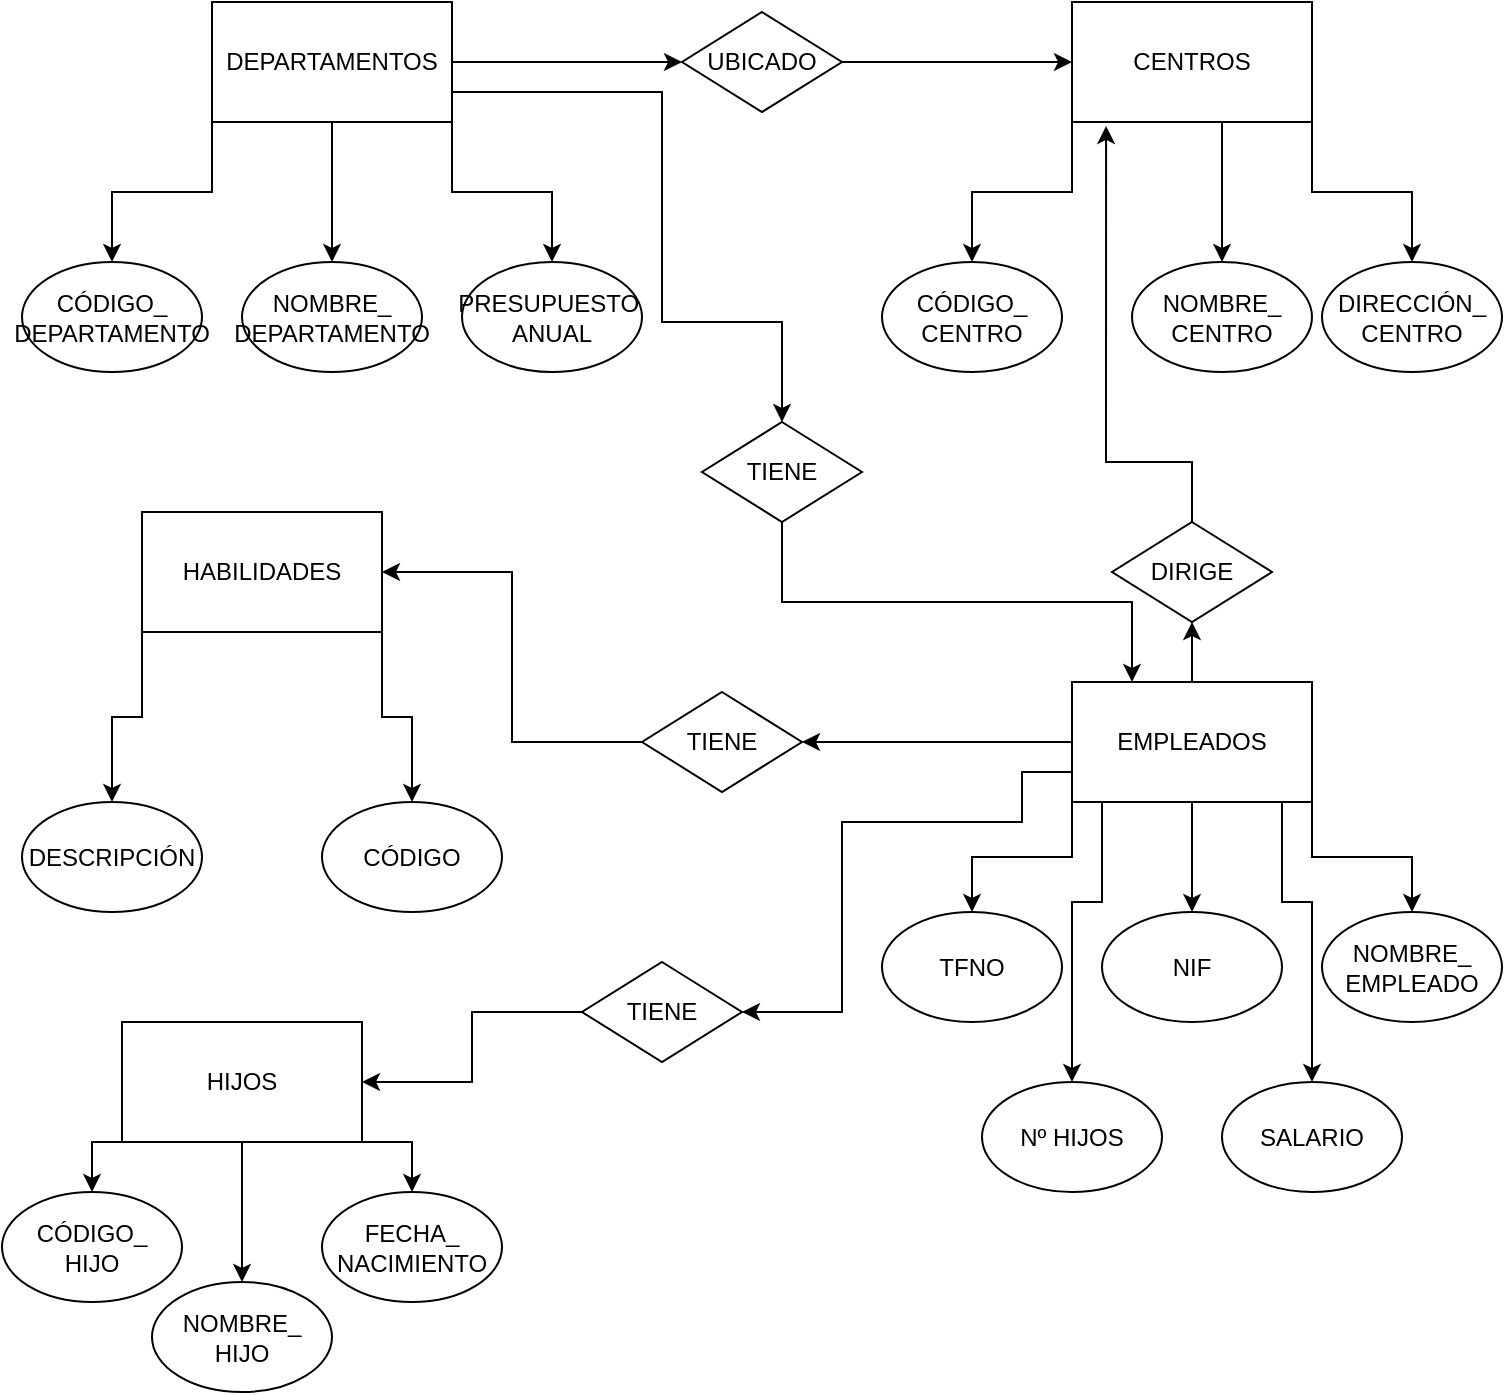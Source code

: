 <mxfile version="24.7.16">
  <diagram name="Página-1" id="6nnwO9a1-DeHxxmLDIXC">
    <mxGraphModel dx="1434" dy="746" grid="1" gridSize="10" guides="1" tooltips="1" connect="1" arrows="1" fold="1" page="1" pageScale="1" pageWidth="827" pageHeight="1169" math="0" shadow="0">
      <root>
        <mxCell id="0" />
        <mxCell id="1" parent="0" />
        <mxCell id="WlBfpteR9ME0M3st5vMV-5" style="edgeStyle=orthogonalEdgeStyle;rounded=0;orthogonalLoop=1;jettySize=auto;html=1;exitX=0;exitY=1;exitDx=0;exitDy=0;entryX=0.5;entryY=0;entryDx=0;entryDy=0;" edge="1" parent="1" source="WlBfpteR9ME0M3st5vMV-1" target="WlBfpteR9ME0M3st5vMV-2">
          <mxGeometry relative="1" as="geometry" />
        </mxCell>
        <mxCell id="WlBfpteR9ME0M3st5vMV-6" style="edgeStyle=orthogonalEdgeStyle;rounded=0;orthogonalLoop=1;jettySize=auto;html=1;exitX=0.5;exitY=1;exitDx=0;exitDy=0;" edge="1" parent="1" source="WlBfpteR9ME0M3st5vMV-1" target="WlBfpteR9ME0M3st5vMV-3">
          <mxGeometry relative="1" as="geometry" />
        </mxCell>
        <mxCell id="WlBfpteR9ME0M3st5vMV-7" style="edgeStyle=orthogonalEdgeStyle;rounded=0;orthogonalLoop=1;jettySize=auto;html=1;exitX=1;exitY=1;exitDx=0;exitDy=0;entryX=0.5;entryY=0;entryDx=0;entryDy=0;" edge="1" parent="1" source="WlBfpteR9ME0M3st5vMV-1" target="WlBfpteR9ME0M3st5vMV-4">
          <mxGeometry relative="1" as="geometry" />
        </mxCell>
        <mxCell id="WlBfpteR9ME0M3st5vMV-18" style="edgeStyle=orthogonalEdgeStyle;rounded=0;orthogonalLoop=1;jettySize=auto;html=1;entryX=0;entryY=0.5;entryDx=0;entryDy=0;" edge="1" parent="1" source="WlBfpteR9ME0M3st5vMV-1" target="WlBfpteR9ME0M3st5vMV-17">
          <mxGeometry relative="1" as="geometry" />
        </mxCell>
        <mxCell id="WlBfpteR9ME0M3st5vMV-30" style="edgeStyle=orthogonalEdgeStyle;rounded=0;orthogonalLoop=1;jettySize=auto;html=1;exitX=1;exitY=0.75;exitDx=0;exitDy=0;entryX=0.5;entryY=0;entryDx=0;entryDy=0;" edge="1" parent="1" source="WlBfpteR9ME0M3st5vMV-1" target="WlBfpteR9ME0M3st5vMV-29">
          <mxGeometry relative="1" as="geometry">
            <Array as="points">
              <mxPoint x="350" y="175" />
              <mxPoint x="350" y="290" />
              <mxPoint x="410" y="290" />
            </Array>
          </mxGeometry>
        </mxCell>
        <mxCell id="WlBfpteR9ME0M3st5vMV-1" value="DEPARTAMENTOS" style="rounded=0;whiteSpace=wrap;html=1;" vertex="1" parent="1">
          <mxGeometry x="125" y="130" width="120" height="60" as="geometry" />
        </mxCell>
        <mxCell id="WlBfpteR9ME0M3st5vMV-2" value="CÓDIGO_&lt;div&gt;DEPARTAMENTO&lt;/div&gt;" style="ellipse;whiteSpace=wrap;html=1;" vertex="1" parent="1">
          <mxGeometry x="30" y="260" width="90" height="55" as="geometry" />
        </mxCell>
        <mxCell id="WlBfpteR9ME0M3st5vMV-3" value="NOMBRE_&lt;div&gt;DEPARTAMENTO&lt;/div&gt;" style="ellipse;whiteSpace=wrap;html=1;" vertex="1" parent="1">
          <mxGeometry x="140" y="260" width="90" height="55" as="geometry" />
        </mxCell>
        <mxCell id="WlBfpteR9ME0M3st5vMV-4" value="PRESUPUESTO&amp;nbsp;&lt;div&gt;ANUAL&lt;/div&gt;" style="ellipse;whiteSpace=wrap;html=1;" vertex="1" parent="1">
          <mxGeometry x="250" y="260" width="90" height="55" as="geometry" />
        </mxCell>
        <mxCell id="WlBfpteR9ME0M3st5vMV-9" value="&lt;b style=&quot;font-weight:normal;&quot; id=&quot;docs-internal-guid-b93b61fd-7fff-f55d-0fdc-ce7259359488&quot;&gt;&lt;span&gt;&amp;nbsp;&lt;/span&gt;&lt;/b&gt;" style="text;whiteSpace=wrap;html=1;" vertex="1" parent="1">
          <mxGeometry x="330" y="380" width="40" height="40" as="geometry" />
        </mxCell>
        <mxCell id="WlBfpteR9ME0M3st5vMV-10" style="edgeStyle=orthogonalEdgeStyle;rounded=0;orthogonalLoop=1;jettySize=auto;html=1;exitX=0;exitY=1;exitDx=0;exitDy=0;entryX=0.5;entryY=0;entryDx=0;entryDy=0;" edge="1" parent="1" source="WlBfpteR9ME0M3st5vMV-13" target="WlBfpteR9ME0M3st5vMV-14">
          <mxGeometry relative="1" as="geometry" />
        </mxCell>
        <mxCell id="WlBfpteR9ME0M3st5vMV-11" style="edgeStyle=orthogonalEdgeStyle;rounded=0;orthogonalLoop=1;jettySize=auto;html=1;exitX=0.5;exitY=1;exitDx=0;exitDy=0;" edge="1" parent="1" source="WlBfpteR9ME0M3st5vMV-13" target="WlBfpteR9ME0M3st5vMV-15">
          <mxGeometry relative="1" as="geometry">
            <Array as="points">
              <mxPoint x="630" y="190" />
            </Array>
          </mxGeometry>
        </mxCell>
        <mxCell id="WlBfpteR9ME0M3st5vMV-12" style="edgeStyle=orthogonalEdgeStyle;rounded=0;orthogonalLoop=1;jettySize=auto;html=1;exitX=1;exitY=1;exitDx=0;exitDy=0;entryX=0.5;entryY=0;entryDx=0;entryDy=0;" edge="1" parent="1" source="WlBfpteR9ME0M3st5vMV-13" target="WlBfpteR9ME0M3st5vMV-16">
          <mxGeometry relative="1" as="geometry" />
        </mxCell>
        <mxCell id="WlBfpteR9ME0M3st5vMV-13" value="CENTROS" style="rounded=0;whiteSpace=wrap;html=1;" vertex="1" parent="1">
          <mxGeometry x="555" y="130" width="120" height="60" as="geometry" />
        </mxCell>
        <mxCell id="WlBfpteR9ME0M3st5vMV-14" value="CÓDIGO_&lt;div&gt;CENTRO&lt;/div&gt;" style="ellipse;whiteSpace=wrap;html=1;" vertex="1" parent="1">
          <mxGeometry x="460" y="260" width="90" height="55" as="geometry" />
        </mxCell>
        <mxCell id="WlBfpteR9ME0M3st5vMV-15" value="NOMBRE_&lt;div&gt;CENTRO&lt;/div&gt;" style="ellipse;whiteSpace=wrap;html=1;" vertex="1" parent="1">
          <mxGeometry x="585" y="260" width="90" height="55" as="geometry" />
        </mxCell>
        <mxCell id="WlBfpteR9ME0M3st5vMV-16" value="DIRECCIÓN_&lt;div&gt;CENTRO&lt;/div&gt;" style="ellipse;whiteSpace=wrap;html=1;" vertex="1" parent="1">
          <mxGeometry x="680" y="260" width="90" height="55" as="geometry" />
        </mxCell>
        <mxCell id="WlBfpteR9ME0M3st5vMV-19" style="edgeStyle=orthogonalEdgeStyle;rounded=0;orthogonalLoop=1;jettySize=auto;html=1;" edge="1" parent="1" source="WlBfpteR9ME0M3st5vMV-17" target="WlBfpteR9ME0M3st5vMV-13">
          <mxGeometry relative="1" as="geometry" />
        </mxCell>
        <mxCell id="WlBfpteR9ME0M3st5vMV-17" value="UBICADO" style="rhombus;whiteSpace=wrap;html=1;" vertex="1" parent="1">
          <mxGeometry x="360" y="135" width="80" height="50" as="geometry" />
        </mxCell>
        <mxCell id="WlBfpteR9ME0M3st5vMV-26" style="edgeStyle=orthogonalEdgeStyle;rounded=0;orthogonalLoop=1;jettySize=auto;html=1;entryX=0.5;entryY=1;entryDx=0;entryDy=0;" edge="1" parent="1" source="WlBfpteR9ME0M3st5vMV-20" target="WlBfpteR9ME0M3st5vMV-22">
          <mxGeometry relative="1" as="geometry" />
        </mxCell>
        <mxCell id="WlBfpteR9ME0M3st5vMV-35" style="edgeStyle=orthogonalEdgeStyle;rounded=0;orthogonalLoop=1;jettySize=auto;html=1;exitX=0.5;exitY=1;exitDx=0;exitDy=0;entryX=0.5;entryY=0;entryDx=0;entryDy=0;" edge="1" parent="1" source="WlBfpteR9ME0M3st5vMV-20" target="WlBfpteR9ME0M3st5vMV-33">
          <mxGeometry relative="1" as="geometry" />
        </mxCell>
        <mxCell id="WlBfpteR9ME0M3st5vMV-36" style="edgeStyle=orthogonalEdgeStyle;rounded=0;orthogonalLoop=1;jettySize=auto;html=1;exitX=1;exitY=1;exitDx=0;exitDy=0;entryX=0.5;entryY=0;entryDx=0;entryDy=0;" edge="1" parent="1" source="WlBfpteR9ME0M3st5vMV-20" target="WlBfpteR9ME0M3st5vMV-34">
          <mxGeometry relative="1" as="geometry" />
        </mxCell>
        <mxCell id="WlBfpteR9ME0M3st5vMV-37" style="edgeStyle=orthogonalEdgeStyle;rounded=0;orthogonalLoop=1;jettySize=auto;html=1;exitX=0;exitY=1;exitDx=0;exitDy=0;entryX=0.5;entryY=0;entryDx=0;entryDy=0;" edge="1" parent="1" source="WlBfpteR9ME0M3st5vMV-20" target="WlBfpteR9ME0M3st5vMV-32">
          <mxGeometry relative="1" as="geometry" />
        </mxCell>
        <mxCell id="WlBfpteR9ME0M3st5vMV-40" style="edgeStyle=orthogonalEdgeStyle;rounded=0;orthogonalLoop=1;jettySize=auto;html=1;exitX=0.25;exitY=1;exitDx=0;exitDy=0;entryX=0.5;entryY=0;entryDx=0;entryDy=0;" edge="1" parent="1" source="WlBfpteR9ME0M3st5vMV-20" target="WlBfpteR9ME0M3st5vMV-38">
          <mxGeometry relative="1" as="geometry">
            <Array as="points">
              <mxPoint x="570" y="530" />
              <mxPoint x="570" y="580" />
              <mxPoint x="555" y="580" />
            </Array>
          </mxGeometry>
        </mxCell>
        <mxCell id="WlBfpteR9ME0M3st5vMV-41" style="edgeStyle=orthogonalEdgeStyle;rounded=0;orthogonalLoop=1;jettySize=auto;html=1;exitX=0.75;exitY=1;exitDx=0;exitDy=0;entryX=0.5;entryY=0;entryDx=0;entryDy=0;" edge="1" parent="1" source="WlBfpteR9ME0M3st5vMV-20" target="WlBfpteR9ME0M3st5vMV-39">
          <mxGeometry relative="1" as="geometry">
            <Array as="points">
              <mxPoint x="660" y="530" />
              <mxPoint x="660" y="580" />
              <mxPoint x="675" y="580" />
            </Array>
          </mxGeometry>
        </mxCell>
        <mxCell id="WlBfpteR9ME0M3st5vMV-50" style="edgeStyle=orthogonalEdgeStyle;rounded=0;orthogonalLoop=1;jettySize=auto;html=1;exitX=0;exitY=0.5;exitDx=0;exitDy=0;entryX=1;entryY=0.5;entryDx=0;entryDy=0;" edge="1" parent="1" source="WlBfpteR9ME0M3st5vMV-20" target="WlBfpteR9ME0M3st5vMV-47">
          <mxGeometry relative="1" as="geometry" />
        </mxCell>
        <mxCell id="WlBfpteR9ME0M3st5vMV-61" style="edgeStyle=orthogonalEdgeStyle;rounded=0;orthogonalLoop=1;jettySize=auto;html=1;exitX=0;exitY=0.75;exitDx=0;exitDy=0;entryX=1;entryY=0.5;entryDx=0;entryDy=0;" edge="1" parent="1" source="WlBfpteR9ME0M3st5vMV-20" target="WlBfpteR9ME0M3st5vMV-60">
          <mxGeometry relative="1" as="geometry">
            <Array as="points">
              <mxPoint x="530" y="515" />
              <mxPoint x="530" y="540" />
              <mxPoint x="440" y="540" />
              <mxPoint x="440" y="635" />
            </Array>
          </mxGeometry>
        </mxCell>
        <mxCell id="WlBfpteR9ME0M3st5vMV-20" value="EMPLEADOS" style="rounded=0;whiteSpace=wrap;html=1;" vertex="1" parent="1">
          <mxGeometry x="555" y="470" width="120" height="60" as="geometry" />
        </mxCell>
        <mxCell id="WlBfpteR9ME0M3st5vMV-22" value="DIRIGE" style="rhombus;whiteSpace=wrap;html=1;" vertex="1" parent="1">
          <mxGeometry x="575" y="390" width="80" height="50" as="geometry" />
        </mxCell>
        <mxCell id="WlBfpteR9ME0M3st5vMV-27" style="edgeStyle=orthogonalEdgeStyle;rounded=0;orthogonalLoop=1;jettySize=auto;html=1;exitX=0.5;exitY=0;exitDx=0;exitDy=0;entryX=0.142;entryY=1.033;entryDx=0;entryDy=0;entryPerimeter=0;" edge="1" parent="1" source="WlBfpteR9ME0M3st5vMV-22" target="WlBfpteR9ME0M3st5vMV-13">
          <mxGeometry relative="1" as="geometry">
            <Array as="points">
              <mxPoint x="615" y="360" />
              <mxPoint x="572" y="360" />
            </Array>
          </mxGeometry>
        </mxCell>
        <mxCell id="WlBfpteR9ME0M3st5vMV-31" style="edgeStyle=orthogonalEdgeStyle;rounded=0;orthogonalLoop=1;jettySize=auto;html=1;exitX=0.5;exitY=1;exitDx=0;exitDy=0;entryX=0.25;entryY=0;entryDx=0;entryDy=0;" edge="1" parent="1" source="WlBfpteR9ME0M3st5vMV-29" target="WlBfpteR9ME0M3st5vMV-20">
          <mxGeometry relative="1" as="geometry" />
        </mxCell>
        <mxCell id="WlBfpteR9ME0M3st5vMV-29" value="TIENE" style="rhombus;whiteSpace=wrap;html=1;" vertex="1" parent="1">
          <mxGeometry x="370" y="340" width="80" height="50" as="geometry" />
        </mxCell>
        <mxCell id="WlBfpteR9ME0M3st5vMV-32" value="&lt;div&gt;TFNO&lt;/div&gt;" style="ellipse;whiteSpace=wrap;html=1;" vertex="1" parent="1">
          <mxGeometry x="460" y="585" width="90" height="55" as="geometry" />
        </mxCell>
        <mxCell id="WlBfpteR9ME0M3st5vMV-33" value="&lt;div&gt;NIF&lt;/div&gt;" style="ellipse;whiteSpace=wrap;html=1;" vertex="1" parent="1">
          <mxGeometry x="570" y="585" width="90" height="55" as="geometry" />
        </mxCell>
        <mxCell id="WlBfpteR9ME0M3st5vMV-34" value="&lt;div&gt;NOMBRE_&lt;/div&gt;&lt;div&gt;EMPLEADO&lt;/div&gt;" style="ellipse;whiteSpace=wrap;html=1;" vertex="1" parent="1">
          <mxGeometry x="680" y="585" width="90" height="55" as="geometry" />
        </mxCell>
        <mxCell id="WlBfpteR9ME0M3st5vMV-38" value="&lt;div&gt;Nº HIJOS&lt;/div&gt;" style="ellipse;whiteSpace=wrap;html=1;" vertex="1" parent="1">
          <mxGeometry x="510" y="670" width="90" height="55" as="geometry" />
        </mxCell>
        <mxCell id="WlBfpteR9ME0M3st5vMV-39" value="SALARIO" style="ellipse;whiteSpace=wrap;html=1;" vertex="1" parent="1">
          <mxGeometry x="630" y="670" width="90" height="55" as="geometry" />
        </mxCell>
        <mxCell id="WlBfpteR9ME0M3st5vMV-45" style="edgeStyle=orthogonalEdgeStyle;rounded=0;orthogonalLoop=1;jettySize=auto;html=1;exitX=0;exitY=1;exitDx=0;exitDy=0;entryX=0.5;entryY=0;entryDx=0;entryDy=0;" edge="1" parent="1" source="WlBfpteR9ME0M3st5vMV-42" target="WlBfpteR9ME0M3st5vMV-43">
          <mxGeometry relative="1" as="geometry" />
        </mxCell>
        <mxCell id="WlBfpteR9ME0M3st5vMV-46" style="edgeStyle=orthogonalEdgeStyle;rounded=0;orthogonalLoop=1;jettySize=auto;html=1;exitX=1;exitY=1;exitDx=0;exitDy=0;entryX=0.5;entryY=0;entryDx=0;entryDy=0;" edge="1" parent="1" source="WlBfpteR9ME0M3st5vMV-42" target="WlBfpteR9ME0M3st5vMV-44">
          <mxGeometry relative="1" as="geometry" />
        </mxCell>
        <mxCell id="WlBfpteR9ME0M3st5vMV-42" value="HABILIDADES" style="rounded=0;whiteSpace=wrap;html=1;" vertex="1" parent="1">
          <mxGeometry x="90" y="385" width="120" height="60" as="geometry" />
        </mxCell>
        <mxCell id="WlBfpteR9ME0M3st5vMV-43" value="&lt;div&gt;DESCRIPCIÓN&lt;/div&gt;" style="ellipse;whiteSpace=wrap;html=1;" vertex="1" parent="1">
          <mxGeometry x="30" y="530" width="90" height="55" as="geometry" />
        </mxCell>
        <mxCell id="WlBfpteR9ME0M3st5vMV-44" value="&lt;div&gt;CÓDIGO&lt;/div&gt;" style="ellipse;whiteSpace=wrap;html=1;" vertex="1" parent="1">
          <mxGeometry x="180" y="530" width="90" height="55" as="geometry" />
        </mxCell>
        <mxCell id="WlBfpteR9ME0M3st5vMV-51" style="edgeStyle=orthogonalEdgeStyle;rounded=0;orthogonalLoop=1;jettySize=auto;html=1;exitX=0;exitY=0.5;exitDx=0;exitDy=0;entryX=1;entryY=0.5;entryDx=0;entryDy=0;" edge="1" parent="1" source="WlBfpteR9ME0M3st5vMV-47" target="WlBfpteR9ME0M3st5vMV-42">
          <mxGeometry relative="1" as="geometry" />
        </mxCell>
        <mxCell id="WlBfpteR9ME0M3st5vMV-47" value="TIENE" style="rhombus;whiteSpace=wrap;html=1;" vertex="1" parent="1">
          <mxGeometry x="340" y="475" width="80" height="50" as="geometry" />
        </mxCell>
        <mxCell id="WlBfpteR9ME0M3st5vMV-57" style="edgeStyle=orthogonalEdgeStyle;rounded=0;orthogonalLoop=1;jettySize=auto;html=1;exitX=0;exitY=1;exitDx=0;exitDy=0;entryX=0.5;entryY=0;entryDx=0;entryDy=0;" edge="1" parent="1" source="WlBfpteR9ME0M3st5vMV-52" target="WlBfpteR9ME0M3st5vMV-55">
          <mxGeometry relative="1" as="geometry" />
        </mxCell>
        <mxCell id="WlBfpteR9ME0M3st5vMV-58" style="edgeStyle=orthogonalEdgeStyle;rounded=0;orthogonalLoop=1;jettySize=auto;html=1;exitX=0.5;exitY=1;exitDx=0;exitDy=0;entryX=0.5;entryY=0;entryDx=0;entryDy=0;" edge="1" parent="1" source="WlBfpteR9ME0M3st5vMV-52" target="WlBfpteR9ME0M3st5vMV-54">
          <mxGeometry relative="1" as="geometry" />
        </mxCell>
        <mxCell id="WlBfpteR9ME0M3st5vMV-59" style="edgeStyle=orthogonalEdgeStyle;rounded=0;orthogonalLoop=1;jettySize=auto;html=1;exitX=1;exitY=1;exitDx=0;exitDy=0;entryX=0.5;entryY=0;entryDx=0;entryDy=0;" edge="1" parent="1" source="WlBfpteR9ME0M3st5vMV-52" target="WlBfpteR9ME0M3st5vMV-56">
          <mxGeometry relative="1" as="geometry" />
        </mxCell>
        <mxCell id="WlBfpteR9ME0M3st5vMV-52" value="HIJOS" style="rounded=0;whiteSpace=wrap;html=1;" vertex="1" parent="1">
          <mxGeometry x="80" y="640" width="120" height="60" as="geometry" />
        </mxCell>
        <mxCell id="WlBfpteR9ME0M3st5vMV-54" value="&lt;div&gt;NOMBRE_&lt;/div&gt;&lt;div&gt;HIJO&lt;/div&gt;" style="ellipse;whiteSpace=wrap;html=1;" vertex="1" parent="1">
          <mxGeometry x="95" y="770" width="90" height="55" as="geometry" />
        </mxCell>
        <mxCell id="WlBfpteR9ME0M3st5vMV-55" value="&lt;div&gt;CÓDIGO_&lt;/div&gt;&lt;div&gt;HIJO&lt;/div&gt;" style="ellipse;whiteSpace=wrap;html=1;" vertex="1" parent="1">
          <mxGeometry x="20" y="725" width="90" height="55" as="geometry" />
        </mxCell>
        <mxCell id="WlBfpteR9ME0M3st5vMV-56" value="&lt;div&gt;FECHA_&lt;/div&gt;&lt;div&gt;NACIMIENTO&lt;/div&gt;" style="ellipse;whiteSpace=wrap;html=1;" vertex="1" parent="1">
          <mxGeometry x="180" y="725" width="90" height="55" as="geometry" />
        </mxCell>
        <mxCell id="WlBfpteR9ME0M3st5vMV-62" style="edgeStyle=orthogonalEdgeStyle;rounded=0;orthogonalLoop=1;jettySize=auto;html=1;entryX=1;entryY=0.5;entryDx=0;entryDy=0;" edge="1" parent="1" source="WlBfpteR9ME0M3st5vMV-60" target="WlBfpteR9ME0M3st5vMV-52">
          <mxGeometry relative="1" as="geometry" />
        </mxCell>
        <mxCell id="WlBfpteR9ME0M3st5vMV-60" value="TIENE" style="rhombus;whiteSpace=wrap;html=1;" vertex="1" parent="1">
          <mxGeometry x="310" y="610" width="80" height="50" as="geometry" />
        </mxCell>
      </root>
    </mxGraphModel>
  </diagram>
</mxfile>
